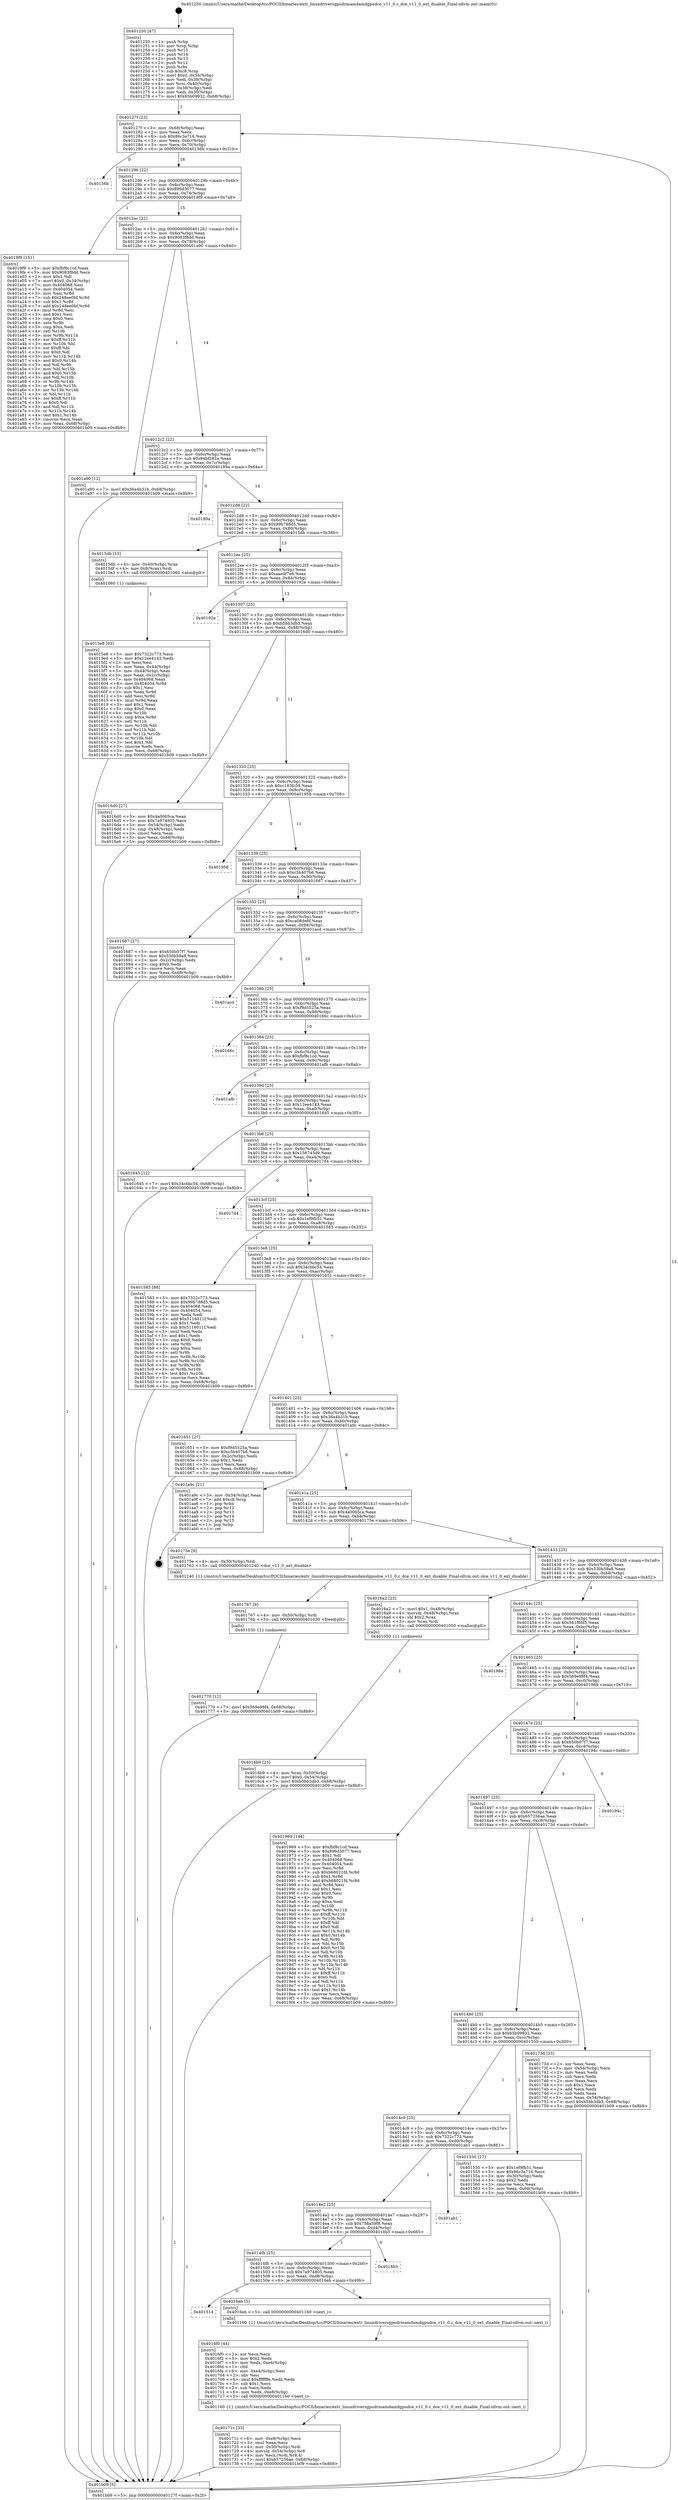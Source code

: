 digraph "0x401250" {
  label = "0x401250 (/mnt/c/Users/mathe/Desktop/tcc/POCII/binaries/extr_linuxdriversgpudrmamdamdgpudce_v11_0.c_dce_v11_0_ext_disable_Final-ollvm.out::main(0))"
  labelloc = "t"
  node[shape=record]

  Entry [label="",width=0.3,height=0.3,shape=circle,fillcolor=black,style=filled]
  "0x40127f" [label="{
     0x40127f [23]\l
     | [instrs]\l
     &nbsp;&nbsp;0x40127f \<+3\>: mov -0x68(%rbp),%eax\l
     &nbsp;&nbsp;0x401282 \<+2\>: mov %eax,%ecx\l
     &nbsp;&nbsp;0x401284 \<+6\>: sub $0x86c3a716,%ecx\l
     &nbsp;&nbsp;0x40128a \<+3\>: mov %eax,-0x6c(%rbp)\l
     &nbsp;&nbsp;0x40128d \<+3\>: mov %ecx,-0x70(%rbp)\l
     &nbsp;&nbsp;0x401290 \<+6\>: je 000000000040156b \<main+0x31b\>\l
  }"]
  "0x40156b" [label="{
     0x40156b\l
  }", style=dashed]
  "0x401296" [label="{
     0x401296 [22]\l
     | [instrs]\l
     &nbsp;&nbsp;0x401296 \<+5\>: jmp 000000000040129b \<main+0x4b\>\l
     &nbsp;&nbsp;0x40129b \<+3\>: mov -0x6c(%rbp),%eax\l
     &nbsp;&nbsp;0x40129e \<+5\>: sub $0x896d3077,%eax\l
     &nbsp;&nbsp;0x4012a3 \<+3\>: mov %eax,-0x74(%rbp)\l
     &nbsp;&nbsp;0x4012a6 \<+6\>: je 00000000004019f9 \<main+0x7a9\>\l
  }"]
  Exit [label="",width=0.3,height=0.3,shape=circle,fillcolor=black,style=filled,peripheries=2]
  "0x4019f9" [label="{
     0x4019f9 [151]\l
     | [instrs]\l
     &nbsp;&nbsp;0x4019f9 \<+5\>: mov $0xfbf8c1cd,%eax\l
     &nbsp;&nbsp;0x4019fe \<+5\>: mov $0x9083f8dd,%ecx\l
     &nbsp;&nbsp;0x401a03 \<+2\>: mov $0x1,%dl\l
     &nbsp;&nbsp;0x401a05 \<+7\>: movl $0x0,-0x34(%rbp)\l
     &nbsp;&nbsp;0x401a0c \<+7\>: mov 0x404068,%esi\l
     &nbsp;&nbsp;0x401a13 \<+7\>: mov 0x404054,%edi\l
     &nbsp;&nbsp;0x401a1a \<+3\>: mov %esi,%r8d\l
     &nbsp;&nbsp;0x401a1d \<+7\>: sub $0x248ee0bf,%r8d\l
     &nbsp;&nbsp;0x401a24 \<+4\>: sub $0x1,%r8d\l
     &nbsp;&nbsp;0x401a28 \<+7\>: add $0x248ee0bf,%r8d\l
     &nbsp;&nbsp;0x401a2f \<+4\>: imul %r8d,%esi\l
     &nbsp;&nbsp;0x401a33 \<+3\>: and $0x1,%esi\l
     &nbsp;&nbsp;0x401a36 \<+3\>: cmp $0x0,%esi\l
     &nbsp;&nbsp;0x401a39 \<+4\>: sete %r9b\l
     &nbsp;&nbsp;0x401a3d \<+3\>: cmp $0xa,%edi\l
     &nbsp;&nbsp;0x401a40 \<+4\>: setl %r10b\l
     &nbsp;&nbsp;0x401a44 \<+3\>: mov %r9b,%r11b\l
     &nbsp;&nbsp;0x401a47 \<+4\>: xor $0xff,%r11b\l
     &nbsp;&nbsp;0x401a4b \<+3\>: mov %r10b,%bl\l
     &nbsp;&nbsp;0x401a4e \<+3\>: xor $0xff,%bl\l
     &nbsp;&nbsp;0x401a51 \<+3\>: xor $0x0,%dl\l
     &nbsp;&nbsp;0x401a54 \<+3\>: mov %r11b,%r14b\l
     &nbsp;&nbsp;0x401a57 \<+4\>: and $0x0,%r14b\l
     &nbsp;&nbsp;0x401a5b \<+3\>: and %dl,%r9b\l
     &nbsp;&nbsp;0x401a5e \<+3\>: mov %bl,%r15b\l
     &nbsp;&nbsp;0x401a61 \<+4\>: and $0x0,%r15b\l
     &nbsp;&nbsp;0x401a65 \<+3\>: and %dl,%r10b\l
     &nbsp;&nbsp;0x401a68 \<+3\>: or %r9b,%r14b\l
     &nbsp;&nbsp;0x401a6b \<+3\>: or %r10b,%r15b\l
     &nbsp;&nbsp;0x401a6e \<+3\>: xor %r15b,%r14b\l
     &nbsp;&nbsp;0x401a71 \<+3\>: or %bl,%r11b\l
     &nbsp;&nbsp;0x401a74 \<+4\>: xor $0xff,%r11b\l
     &nbsp;&nbsp;0x401a78 \<+3\>: or $0x0,%dl\l
     &nbsp;&nbsp;0x401a7b \<+3\>: and %dl,%r11b\l
     &nbsp;&nbsp;0x401a7e \<+3\>: or %r11b,%r14b\l
     &nbsp;&nbsp;0x401a81 \<+4\>: test $0x1,%r14b\l
     &nbsp;&nbsp;0x401a85 \<+3\>: cmovne %ecx,%eax\l
     &nbsp;&nbsp;0x401a88 \<+3\>: mov %eax,-0x68(%rbp)\l
     &nbsp;&nbsp;0x401a8b \<+5\>: jmp 0000000000401b09 \<main+0x8b9\>\l
  }"]
  "0x4012ac" [label="{
     0x4012ac [22]\l
     | [instrs]\l
     &nbsp;&nbsp;0x4012ac \<+5\>: jmp 00000000004012b1 \<main+0x61\>\l
     &nbsp;&nbsp;0x4012b1 \<+3\>: mov -0x6c(%rbp),%eax\l
     &nbsp;&nbsp;0x4012b4 \<+5\>: sub $0x9083f8dd,%eax\l
     &nbsp;&nbsp;0x4012b9 \<+3\>: mov %eax,-0x78(%rbp)\l
     &nbsp;&nbsp;0x4012bc \<+6\>: je 0000000000401a90 \<main+0x840\>\l
  }"]
  "0x401770" [label="{
     0x401770 [12]\l
     | [instrs]\l
     &nbsp;&nbsp;0x401770 \<+7\>: movl $0x569e98f4,-0x68(%rbp)\l
     &nbsp;&nbsp;0x401777 \<+5\>: jmp 0000000000401b09 \<main+0x8b9\>\l
  }"]
  "0x401a90" [label="{
     0x401a90 [12]\l
     | [instrs]\l
     &nbsp;&nbsp;0x401a90 \<+7\>: movl $0x36a4b31b,-0x68(%rbp)\l
     &nbsp;&nbsp;0x401a97 \<+5\>: jmp 0000000000401b09 \<main+0x8b9\>\l
  }"]
  "0x4012c2" [label="{
     0x4012c2 [22]\l
     | [instrs]\l
     &nbsp;&nbsp;0x4012c2 \<+5\>: jmp 00000000004012c7 \<main+0x77\>\l
     &nbsp;&nbsp;0x4012c7 \<+3\>: mov -0x6c(%rbp),%eax\l
     &nbsp;&nbsp;0x4012ca \<+5\>: sub $0x94bf282a,%eax\l
     &nbsp;&nbsp;0x4012cf \<+3\>: mov %eax,-0x7c(%rbp)\l
     &nbsp;&nbsp;0x4012d2 \<+6\>: je 000000000040189a \<main+0x64a\>\l
  }"]
  "0x401767" [label="{
     0x401767 [9]\l
     | [instrs]\l
     &nbsp;&nbsp;0x401767 \<+4\>: mov -0x50(%rbp),%rdi\l
     &nbsp;&nbsp;0x40176b \<+5\>: call 0000000000401030 \<free@plt\>\l
     | [calls]\l
     &nbsp;&nbsp;0x401030 \{1\} (unknown)\l
  }"]
  "0x40189a" [label="{
     0x40189a\l
  }", style=dashed]
  "0x4012d8" [label="{
     0x4012d8 [22]\l
     | [instrs]\l
     &nbsp;&nbsp;0x4012d8 \<+5\>: jmp 00000000004012dd \<main+0x8d\>\l
     &nbsp;&nbsp;0x4012dd \<+3\>: mov -0x6c(%rbp),%eax\l
     &nbsp;&nbsp;0x4012e0 \<+5\>: sub $0x99b788d5,%eax\l
     &nbsp;&nbsp;0x4012e5 \<+3\>: mov %eax,-0x80(%rbp)\l
     &nbsp;&nbsp;0x4012e8 \<+6\>: je 00000000004015db \<main+0x38b\>\l
  }"]
  "0x40171c" [label="{
     0x40171c [33]\l
     | [instrs]\l
     &nbsp;&nbsp;0x40171c \<+6\>: mov -0xe8(%rbp),%ecx\l
     &nbsp;&nbsp;0x401722 \<+3\>: imul %eax,%ecx\l
     &nbsp;&nbsp;0x401725 \<+4\>: mov -0x50(%rbp),%rdi\l
     &nbsp;&nbsp;0x401729 \<+4\>: movslq -0x54(%rbp),%r8\l
     &nbsp;&nbsp;0x40172d \<+4\>: mov %ecx,(%rdi,%r8,4)\l
     &nbsp;&nbsp;0x401731 \<+7\>: movl $0x657256ae,-0x68(%rbp)\l
     &nbsp;&nbsp;0x401738 \<+5\>: jmp 0000000000401b09 \<main+0x8b9\>\l
  }"]
  "0x4015db" [label="{
     0x4015db [13]\l
     | [instrs]\l
     &nbsp;&nbsp;0x4015db \<+4\>: mov -0x40(%rbp),%rax\l
     &nbsp;&nbsp;0x4015df \<+4\>: mov 0x8(%rax),%rdi\l
     &nbsp;&nbsp;0x4015e3 \<+5\>: call 0000000000401060 \<atoi@plt\>\l
     | [calls]\l
     &nbsp;&nbsp;0x401060 \{1\} (unknown)\l
  }"]
  "0x4012ee" [label="{
     0x4012ee [25]\l
     | [instrs]\l
     &nbsp;&nbsp;0x4012ee \<+5\>: jmp 00000000004012f3 \<main+0xa3\>\l
     &nbsp;&nbsp;0x4012f3 \<+3\>: mov -0x6c(%rbp),%eax\l
     &nbsp;&nbsp;0x4012f6 \<+5\>: sub $0xaaedf7e6,%eax\l
     &nbsp;&nbsp;0x4012fb \<+6\>: mov %eax,-0x84(%rbp)\l
     &nbsp;&nbsp;0x401301 \<+6\>: je 000000000040192e \<main+0x6de\>\l
  }"]
  "0x4016f0" [label="{
     0x4016f0 [44]\l
     | [instrs]\l
     &nbsp;&nbsp;0x4016f0 \<+2\>: xor %ecx,%ecx\l
     &nbsp;&nbsp;0x4016f2 \<+5\>: mov $0x2,%edx\l
     &nbsp;&nbsp;0x4016f7 \<+6\>: mov %edx,-0xe4(%rbp)\l
     &nbsp;&nbsp;0x4016fd \<+1\>: cltd\l
     &nbsp;&nbsp;0x4016fe \<+6\>: mov -0xe4(%rbp),%esi\l
     &nbsp;&nbsp;0x401704 \<+2\>: idiv %esi\l
     &nbsp;&nbsp;0x401706 \<+6\>: imul $0xfffffffe,%edx,%edx\l
     &nbsp;&nbsp;0x40170c \<+3\>: sub $0x1,%ecx\l
     &nbsp;&nbsp;0x40170f \<+2\>: sub %ecx,%edx\l
     &nbsp;&nbsp;0x401711 \<+6\>: mov %edx,-0xe8(%rbp)\l
     &nbsp;&nbsp;0x401717 \<+5\>: call 0000000000401160 \<next_i\>\l
     | [calls]\l
     &nbsp;&nbsp;0x401160 \{1\} (/mnt/c/Users/mathe/Desktop/tcc/POCII/binaries/extr_linuxdriversgpudrmamdamdgpudce_v11_0.c_dce_v11_0_ext_disable_Final-ollvm.out::next_i)\l
  }"]
  "0x40192e" [label="{
     0x40192e\l
  }", style=dashed]
  "0x401307" [label="{
     0x401307 [25]\l
     | [instrs]\l
     &nbsp;&nbsp;0x401307 \<+5\>: jmp 000000000040130c \<main+0xbc\>\l
     &nbsp;&nbsp;0x40130c \<+3\>: mov -0x6c(%rbp),%eax\l
     &nbsp;&nbsp;0x40130f \<+5\>: sub $0xb5bb3db3,%eax\l
     &nbsp;&nbsp;0x401314 \<+6\>: mov %eax,-0x88(%rbp)\l
     &nbsp;&nbsp;0x40131a \<+6\>: je 00000000004016d0 \<main+0x480\>\l
  }"]
  "0x401514" [label="{
     0x401514\l
  }", style=dashed]
  "0x4016d0" [label="{
     0x4016d0 [27]\l
     | [instrs]\l
     &nbsp;&nbsp;0x4016d0 \<+5\>: mov $0x4a0065ca,%eax\l
     &nbsp;&nbsp;0x4016d5 \<+5\>: mov $0x7a974805,%ecx\l
     &nbsp;&nbsp;0x4016da \<+3\>: mov -0x54(%rbp),%edx\l
     &nbsp;&nbsp;0x4016dd \<+3\>: cmp -0x48(%rbp),%edx\l
     &nbsp;&nbsp;0x4016e0 \<+3\>: cmovl %ecx,%eax\l
     &nbsp;&nbsp;0x4016e3 \<+3\>: mov %eax,-0x68(%rbp)\l
     &nbsp;&nbsp;0x4016e6 \<+5\>: jmp 0000000000401b09 \<main+0x8b9\>\l
  }"]
  "0x401320" [label="{
     0x401320 [25]\l
     | [instrs]\l
     &nbsp;&nbsp;0x401320 \<+5\>: jmp 0000000000401325 \<main+0xd5\>\l
     &nbsp;&nbsp;0x401325 \<+3\>: mov -0x6c(%rbp),%eax\l
     &nbsp;&nbsp;0x401328 \<+5\>: sub $0xc183fc59,%eax\l
     &nbsp;&nbsp;0x40132d \<+6\>: mov %eax,-0x8c(%rbp)\l
     &nbsp;&nbsp;0x401333 \<+6\>: je 0000000000401958 \<main+0x708\>\l
  }"]
  "0x4016eb" [label="{
     0x4016eb [5]\l
     | [instrs]\l
     &nbsp;&nbsp;0x4016eb \<+5\>: call 0000000000401160 \<next_i\>\l
     | [calls]\l
     &nbsp;&nbsp;0x401160 \{1\} (/mnt/c/Users/mathe/Desktop/tcc/POCII/binaries/extr_linuxdriversgpudrmamdamdgpudce_v11_0.c_dce_v11_0_ext_disable_Final-ollvm.out::next_i)\l
  }"]
  "0x401958" [label="{
     0x401958\l
  }", style=dashed]
  "0x401339" [label="{
     0x401339 [25]\l
     | [instrs]\l
     &nbsp;&nbsp;0x401339 \<+5\>: jmp 000000000040133e \<main+0xee\>\l
     &nbsp;&nbsp;0x40133e \<+3\>: mov -0x6c(%rbp),%eax\l
     &nbsp;&nbsp;0x401341 \<+5\>: sub $0xc5b407b6,%eax\l
     &nbsp;&nbsp;0x401346 \<+6\>: mov %eax,-0x90(%rbp)\l
     &nbsp;&nbsp;0x40134c \<+6\>: je 0000000000401687 \<main+0x437\>\l
  }"]
  "0x4014fb" [label="{
     0x4014fb [25]\l
     | [instrs]\l
     &nbsp;&nbsp;0x4014fb \<+5\>: jmp 0000000000401500 \<main+0x2b0\>\l
     &nbsp;&nbsp;0x401500 \<+3\>: mov -0x6c(%rbp),%eax\l
     &nbsp;&nbsp;0x401503 \<+5\>: sub $0x7a974805,%eax\l
     &nbsp;&nbsp;0x401508 \<+6\>: mov %eax,-0xd8(%rbp)\l
     &nbsp;&nbsp;0x40150e \<+6\>: je 00000000004016eb \<main+0x49b\>\l
  }"]
  "0x401687" [label="{
     0x401687 [27]\l
     | [instrs]\l
     &nbsp;&nbsp;0x401687 \<+5\>: mov $0x650b07f7,%eax\l
     &nbsp;&nbsp;0x40168c \<+5\>: mov $0x530b59a8,%ecx\l
     &nbsp;&nbsp;0x401691 \<+3\>: mov -0x2c(%rbp),%edx\l
     &nbsp;&nbsp;0x401694 \<+3\>: cmp $0x0,%edx\l
     &nbsp;&nbsp;0x401697 \<+3\>: cmove %ecx,%eax\l
     &nbsp;&nbsp;0x40169a \<+3\>: mov %eax,-0x68(%rbp)\l
     &nbsp;&nbsp;0x40169d \<+5\>: jmp 0000000000401b09 \<main+0x8b9\>\l
  }"]
  "0x401352" [label="{
     0x401352 [25]\l
     | [instrs]\l
     &nbsp;&nbsp;0x401352 \<+5\>: jmp 0000000000401357 \<main+0x107\>\l
     &nbsp;&nbsp;0x401357 \<+3\>: mov -0x6c(%rbp),%eax\l
     &nbsp;&nbsp;0x40135a \<+5\>: sub $0xca06de6f,%eax\l
     &nbsp;&nbsp;0x40135f \<+6\>: mov %eax,-0x94(%rbp)\l
     &nbsp;&nbsp;0x401365 \<+6\>: je 0000000000401acd \<main+0x87d\>\l
  }"]
  "0x4018b5" [label="{
     0x4018b5\l
  }", style=dashed]
  "0x401acd" [label="{
     0x401acd\l
  }", style=dashed]
  "0x40136b" [label="{
     0x40136b [25]\l
     | [instrs]\l
     &nbsp;&nbsp;0x40136b \<+5\>: jmp 0000000000401370 \<main+0x120\>\l
     &nbsp;&nbsp;0x401370 \<+3\>: mov -0x6c(%rbp),%eax\l
     &nbsp;&nbsp;0x401373 \<+5\>: sub $0xf9d5525a,%eax\l
     &nbsp;&nbsp;0x401378 \<+6\>: mov %eax,-0x98(%rbp)\l
     &nbsp;&nbsp;0x40137e \<+6\>: je 000000000040166c \<main+0x41c\>\l
  }"]
  "0x4014e2" [label="{
     0x4014e2 [25]\l
     | [instrs]\l
     &nbsp;&nbsp;0x4014e2 \<+5\>: jmp 00000000004014e7 \<main+0x297\>\l
     &nbsp;&nbsp;0x4014e7 \<+3\>: mov -0x6c(%rbp),%eax\l
     &nbsp;&nbsp;0x4014ea \<+5\>: sub $0x758a59f8,%eax\l
     &nbsp;&nbsp;0x4014ef \<+6\>: mov %eax,-0xd4(%rbp)\l
     &nbsp;&nbsp;0x4014f5 \<+6\>: je 00000000004018b5 \<main+0x665\>\l
  }"]
  "0x40166c" [label="{
     0x40166c\l
  }", style=dashed]
  "0x401384" [label="{
     0x401384 [25]\l
     | [instrs]\l
     &nbsp;&nbsp;0x401384 \<+5\>: jmp 0000000000401389 \<main+0x139\>\l
     &nbsp;&nbsp;0x401389 \<+3\>: mov -0x6c(%rbp),%eax\l
     &nbsp;&nbsp;0x40138c \<+5\>: sub $0xfbf8c1cd,%eax\l
     &nbsp;&nbsp;0x401391 \<+6\>: mov %eax,-0x9c(%rbp)\l
     &nbsp;&nbsp;0x401397 \<+6\>: je 0000000000401afb \<main+0x8ab\>\l
  }"]
  "0x401ab1" [label="{
     0x401ab1\l
  }", style=dashed]
  "0x401afb" [label="{
     0x401afb\l
  }", style=dashed]
  "0x40139d" [label="{
     0x40139d [25]\l
     | [instrs]\l
     &nbsp;&nbsp;0x40139d \<+5\>: jmp 00000000004013a2 \<main+0x152\>\l
     &nbsp;&nbsp;0x4013a2 \<+3\>: mov -0x6c(%rbp),%eax\l
     &nbsp;&nbsp;0x4013a5 \<+5\>: sub $0x12ee4143,%eax\l
     &nbsp;&nbsp;0x4013aa \<+6\>: mov %eax,-0xa0(%rbp)\l
     &nbsp;&nbsp;0x4013b0 \<+6\>: je 0000000000401645 \<main+0x3f5\>\l
  }"]
  "0x4016b9" [label="{
     0x4016b9 [23]\l
     | [instrs]\l
     &nbsp;&nbsp;0x4016b9 \<+4\>: mov %rax,-0x50(%rbp)\l
     &nbsp;&nbsp;0x4016bd \<+7\>: movl $0x0,-0x54(%rbp)\l
     &nbsp;&nbsp;0x4016c4 \<+7\>: movl $0xb5bb3db3,-0x68(%rbp)\l
     &nbsp;&nbsp;0x4016cb \<+5\>: jmp 0000000000401b09 \<main+0x8b9\>\l
  }"]
  "0x401645" [label="{
     0x401645 [12]\l
     | [instrs]\l
     &nbsp;&nbsp;0x401645 \<+7\>: movl $0x34cbbc54,-0x68(%rbp)\l
     &nbsp;&nbsp;0x40164c \<+5\>: jmp 0000000000401b09 \<main+0x8b9\>\l
  }"]
  "0x4013b6" [label="{
     0x4013b6 [25]\l
     | [instrs]\l
     &nbsp;&nbsp;0x4013b6 \<+5\>: jmp 00000000004013bb \<main+0x16b\>\l
     &nbsp;&nbsp;0x4013bb \<+3\>: mov -0x6c(%rbp),%eax\l
     &nbsp;&nbsp;0x4013be \<+5\>: sub $0x156743d9,%eax\l
     &nbsp;&nbsp;0x4013c3 \<+6\>: mov %eax,-0xa4(%rbp)\l
     &nbsp;&nbsp;0x4013c9 \<+6\>: je 00000000004017d4 \<main+0x584\>\l
  }"]
  "0x4015e8" [label="{
     0x4015e8 [93]\l
     | [instrs]\l
     &nbsp;&nbsp;0x4015e8 \<+5\>: mov $0x7322c773,%ecx\l
     &nbsp;&nbsp;0x4015ed \<+5\>: mov $0x12ee4143,%edx\l
     &nbsp;&nbsp;0x4015f2 \<+2\>: xor %esi,%esi\l
     &nbsp;&nbsp;0x4015f4 \<+3\>: mov %eax,-0x44(%rbp)\l
     &nbsp;&nbsp;0x4015f7 \<+3\>: mov -0x44(%rbp),%eax\l
     &nbsp;&nbsp;0x4015fa \<+3\>: mov %eax,-0x2c(%rbp)\l
     &nbsp;&nbsp;0x4015fd \<+7\>: mov 0x404068,%eax\l
     &nbsp;&nbsp;0x401604 \<+8\>: mov 0x404054,%r8d\l
     &nbsp;&nbsp;0x40160c \<+3\>: sub $0x1,%esi\l
     &nbsp;&nbsp;0x40160f \<+3\>: mov %eax,%r9d\l
     &nbsp;&nbsp;0x401612 \<+3\>: add %esi,%r9d\l
     &nbsp;&nbsp;0x401615 \<+4\>: imul %r9d,%eax\l
     &nbsp;&nbsp;0x401619 \<+3\>: and $0x1,%eax\l
     &nbsp;&nbsp;0x40161c \<+3\>: cmp $0x0,%eax\l
     &nbsp;&nbsp;0x40161f \<+4\>: sete %r10b\l
     &nbsp;&nbsp;0x401623 \<+4\>: cmp $0xa,%r8d\l
     &nbsp;&nbsp;0x401627 \<+4\>: setl %r11b\l
     &nbsp;&nbsp;0x40162b \<+3\>: mov %r10b,%bl\l
     &nbsp;&nbsp;0x40162e \<+3\>: and %r11b,%bl\l
     &nbsp;&nbsp;0x401631 \<+3\>: xor %r11b,%r10b\l
     &nbsp;&nbsp;0x401634 \<+3\>: or %r10b,%bl\l
     &nbsp;&nbsp;0x401637 \<+3\>: test $0x1,%bl\l
     &nbsp;&nbsp;0x40163a \<+3\>: cmovne %edx,%ecx\l
     &nbsp;&nbsp;0x40163d \<+3\>: mov %ecx,-0x68(%rbp)\l
     &nbsp;&nbsp;0x401640 \<+5\>: jmp 0000000000401b09 \<main+0x8b9\>\l
  }"]
  "0x4017d4" [label="{
     0x4017d4\l
  }", style=dashed]
  "0x4013cf" [label="{
     0x4013cf [25]\l
     | [instrs]\l
     &nbsp;&nbsp;0x4013cf \<+5\>: jmp 00000000004013d4 \<main+0x184\>\l
     &nbsp;&nbsp;0x4013d4 \<+3\>: mov -0x6c(%rbp),%eax\l
     &nbsp;&nbsp;0x4013d7 \<+5\>: sub $0x1ef9fb51,%eax\l
     &nbsp;&nbsp;0x4013dc \<+6\>: mov %eax,-0xa8(%rbp)\l
     &nbsp;&nbsp;0x4013e2 \<+6\>: je 0000000000401583 \<main+0x333\>\l
  }"]
  "0x401250" [label="{
     0x401250 [47]\l
     | [instrs]\l
     &nbsp;&nbsp;0x401250 \<+1\>: push %rbp\l
     &nbsp;&nbsp;0x401251 \<+3\>: mov %rsp,%rbp\l
     &nbsp;&nbsp;0x401254 \<+2\>: push %r15\l
     &nbsp;&nbsp;0x401256 \<+2\>: push %r14\l
     &nbsp;&nbsp;0x401258 \<+2\>: push %r13\l
     &nbsp;&nbsp;0x40125a \<+2\>: push %r12\l
     &nbsp;&nbsp;0x40125c \<+1\>: push %rbx\l
     &nbsp;&nbsp;0x40125d \<+7\>: sub $0xc8,%rsp\l
     &nbsp;&nbsp;0x401264 \<+7\>: movl $0x0,-0x34(%rbp)\l
     &nbsp;&nbsp;0x40126b \<+3\>: mov %edi,-0x38(%rbp)\l
     &nbsp;&nbsp;0x40126e \<+4\>: mov %rsi,-0x40(%rbp)\l
     &nbsp;&nbsp;0x401272 \<+3\>: mov -0x38(%rbp),%edi\l
     &nbsp;&nbsp;0x401275 \<+3\>: mov %edi,-0x30(%rbp)\l
     &nbsp;&nbsp;0x401278 \<+7\>: movl $0x65b09932,-0x68(%rbp)\l
  }"]
  "0x401583" [label="{
     0x401583 [88]\l
     | [instrs]\l
     &nbsp;&nbsp;0x401583 \<+5\>: mov $0x7322c773,%eax\l
     &nbsp;&nbsp;0x401588 \<+5\>: mov $0x99b788d5,%ecx\l
     &nbsp;&nbsp;0x40158d \<+7\>: mov 0x404068,%edx\l
     &nbsp;&nbsp;0x401594 \<+7\>: mov 0x404054,%esi\l
     &nbsp;&nbsp;0x40159b \<+2\>: mov %edx,%edi\l
     &nbsp;&nbsp;0x40159d \<+6\>: add $0x5116011f,%edi\l
     &nbsp;&nbsp;0x4015a3 \<+3\>: sub $0x1,%edi\l
     &nbsp;&nbsp;0x4015a6 \<+6\>: sub $0x5116011f,%edi\l
     &nbsp;&nbsp;0x4015ac \<+3\>: imul %edi,%edx\l
     &nbsp;&nbsp;0x4015af \<+3\>: and $0x1,%edx\l
     &nbsp;&nbsp;0x4015b2 \<+3\>: cmp $0x0,%edx\l
     &nbsp;&nbsp;0x4015b5 \<+4\>: sete %r8b\l
     &nbsp;&nbsp;0x4015b9 \<+3\>: cmp $0xa,%esi\l
     &nbsp;&nbsp;0x4015bc \<+4\>: setl %r9b\l
     &nbsp;&nbsp;0x4015c0 \<+3\>: mov %r8b,%r10b\l
     &nbsp;&nbsp;0x4015c3 \<+3\>: and %r9b,%r10b\l
     &nbsp;&nbsp;0x4015c6 \<+3\>: xor %r9b,%r8b\l
     &nbsp;&nbsp;0x4015c9 \<+3\>: or %r8b,%r10b\l
     &nbsp;&nbsp;0x4015cc \<+4\>: test $0x1,%r10b\l
     &nbsp;&nbsp;0x4015d0 \<+3\>: cmovne %ecx,%eax\l
     &nbsp;&nbsp;0x4015d3 \<+3\>: mov %eax,-0x68(%rbp)\l
     &nbsp;&nbsp;0x4015d6 \<+5\>: jmp 0000000000401b09 \<main+0x8b9\>\l
  }"]
  "0x4013e8" [label="{
     0x4013e8 [25]\l
     | [instrs]\l
     &nbsp;&nbsp;0x4013e8 \<+5\>: jmp 00000000004013ed \<main+0x19d\>\l
     &nbsp;&nbsp;0x4013ed \<+3\>: mov -0x6c(%rbp),%eax\l
     &nbsp;&nbsp;0x4013f0 \<+5\>: sub $0x34cbbc54,%eax\l
     &nbsp;&nbsp;0x4013f5 \<+6\>: mov %eax,-0xac(%rbp)\l
     &nbsp;&nbsp;0x4013fb \<+6\>: je 0000000000401651 \<main+0x401\>\l
  }"]
  "0x401b09" [label="{
     0x401b09 [5]\l
     | [instrs]\l
     &nbsp;&nbsp;0x401b09 \<+5\>: jmp 000000000040127f \<main+0x2f\>\l
  }"]
  "0x401651" [label="{
     0x401651 [27]\l
     | [instrs]\l
     &nbsp;&nbsp;0x401651 \<+5\>: mov $0xf9d5525a,%eax\l
     &nbsp;&nbsp;0x401656 \<+5\>: mov $0xc5b407b6,%ecx\l
     &nbsp;&nbsp;0x40165b \<+3\>: mov -0x2c(%rbp),%edx\l
     &nbsp;&nbsp;0x40165e \<+3\>: cmp $0x1,%edx\l
     &nbsp;&nbsp;0x401661 \<+3\>: cmovl %ecx,%eax\l
     &nbsp;&nbsp;0x401664 \<+3\>: mov %eax,-0x68(%rbp)\l
     &nbsp;&nbsp;0x401667 \<+5\>: jmp 0000000000401b09 \<main+0x8b9\>\l
  }"]
  "0x401401" [label="{
     0x401401 [25]\l
     | [instrs]\l
     &nbsp;&nbsp;0x401401 \<+5\>: jmp 0000000000401406 \<main+0x1b6\>\l
     &nbsp;&nbsp;0x401406 \<+3\>: mov -0x6c(%rbp),%eax\l
     &nbsp;&nbsp;0x401409 \<+5\>: sub $0x36a4b31b,%eax\l
     &nbsp;&nbsp;0x40140e \<+6\>: mov %eax,-0xb0(%rbp)\l
     &nbsp;&nbsp;0x401414 \<+6\>: je 0000000000401a9c \<main+0x84c\>\l
  }"]
  "0x4014c9" [label="{
     0x4014c9 [25]\l
     | [instrs]\l
     &nbsp;&nbsp;0x4014c9 \<+5\>: jmp 00000000004014ce \<main+0x27e\>\l
     &nbsp;&nbsp;0x4014ce \<+3\>: mov -0x6c(%rbp),%eax\l
     &nbsp;&nbsp;0x4014d1 \<+5\>: sub $0x7322c773,%eax\l
     &nbsp;&nbsp;0x4014d6 \<+6\>: mov %eax,-0xd0(%rbp)\l
     &nbsp;&nbsp;0x4014dc \<+6\>: je 0000000000401ab1 \<main+0x861\>\l
  }"]
  "0x401a9c" [label="{
     0x401a9c [21]\l
     | [instrs]\l
     &nbsp;&nbsp;0x401a9c \<+3\>: mov -0x34(%rbp),%eax\l
     &nbsp;&nbsp;0x401a9f \<+7\>: add $0xc8,%rsp\l
     &nbsp;&nbsp;0x401aa6 \<+1\>: pop %rbx\l
     &nbsp;&nbsp;0x401aa7 \<+2\>: pop %r12\l
     &nbsp;&nbsp;0x401aa9 \<+2\>: pop %r13\l
     &nbsp;&nbsp;0x401aab \<+2\>: pop %r14\l
     &nbsp;&nbsp;0x401aad \<+2\>: pop %r15\l
     &nbsp;&nbsp;0x401aaf \<+1\>: pop %rbp\l
     &nbsp;&nbsp;0x401ab0 \<+1\>: ret\l
  }"]
  "0x40141a" [label="{
     0x40141a [25]\l
     | [instrs]\l
     &nbsp;&nbsp;0x40141a \<+5\>: jmp 000000000040141f \<main+0x1cf\>\l
     &nbsp;&nbsp;0x40141f \<+3\>: mov -0x6c(%rbp),%eax\l
     &nbsp;&nbsp;0x401422 \<+5\>: sub $0x4a0065ca,%eax\l
     &nbsp;&nbsp;0x401427 \<+6\>: mov %eax,-0xb4(%rbp)\l
     &nbsp;&nbsp;0x40142d \<+6\>: je 000000000040175e \<main+0x50e\>\l
  }"]
  "0x401550" [label="{
     0x401550 [27]\l
     | [instrs]\l
     &nbsp;&nbsp;0x401550 \<+5\>: mov $0x1ef9fb51,%eax\l
     &nbsp;&nbsp;0x401555 \<+5\>: mov $0x86c3a716,%ecx\l
     &nbsp;&nbsp;0x40155a \<+3\>: mov -0x30(%rbp),%edx\l
     &nbsp;&nbsp;0x40155d \<+3\>: cmp $0x2,%edx\l
     &nbsp;&nbsp;0x401560 \<+3\>: cmovne %ecx,%eax\l
     &nbsp;&nbsp;0x401563 \<+3\>: mov %eax,-0x68(%rbp)\l
     &nbsp;&nbsp;0x401566 \<+5\>: jmp 0000000000401b09 \<main+0x8b9\>\l
  }"]
  "0x40175e" [label="{
     0x40175e [9]\l
     | [instrs]\l
     &nbsp;&nbsp;0x40175e \<+4\>: mov -0x50(%rbp),%rdi\l
     &nbsp;&nbsp;0x401762 \<+5\>: call 0000000000401240 \<dce_v11_0_ext_disable\>\l
     | [calls]\l
     &nbsp;&nbsp;0x401240 \{1\} (/mnt/c/Users/mathe/Desktop/tcc/POCII/binaries/extr_linuxdriversgpudrmamdamdgpudce_v11_0.c_dce_v11_0_ext_disable_Final-ollvm.out::dce_v11_0_ext_disable)\l
  }"]
  "0x401433" [label="{
     0x401433 [25]\l
     | [instrs]\l
     &nbsp;&nbsp;0x401433 \<+5\>: jmp 0000000000401438 \<main+0x1e8\>\l
     &nbsp;&nbsp;0x401438 \<+3\>: mov -0x6c(%rbp),%eax\l
     &nbsp;&nbsp;0x40143b \<+5\>: sub $0x530b59a8,%eax\l
     &nbsp;&nbsp;0x401440 \<+6\>: mov %eax,-0xb8(%rbp)\l
     &nbsp;&nbsp;0x401446 \<+6\>: je 00000000004016a2 \<main+0x452\>\l
  }"]
  "0x4014b0" [label="{
     0x4014b0 [25]\l
     | [instrs]\l
     &nbsp;&nbsp;0x4014b0 \<+5\>: jmp 00000000004014b5 \<main+0x265\>\l
     &nbsp;&nbsp;0x4014b5 \<+3\>: mov -0x6c(%rbp),%eax\l
     &nbsp;&nbsp;0x4014b8 \<+5\>: sub $0x65b09932,%eax\l
     &nbsp;&nbsp;0x4014bd \<+6\>: mov %eax,-0xcc(%rbp)\l
     &nbsp;&nbsp;0x4014c3 \<+6\>: je 0000000000401550 \<main+0x300\>\l
  }"]
  "0x4016a2" [label="{
     0x4016a2 [23]\l
     | [instrs]\l
     &nbsp;&nbsp;0x4016a2 \<+7\>: movl $0x1,-0x48(%rbp)\l
     &nbsp;&nbsp;0x4016a9 \<+4\>: movslq -0x48(%rbp),%rax\l
     &nbsp;&nbsp;0x4016ad \<+4\>: shl $0x2,%rax\l
     &nbsp;&nbsp;0x4016b1 \<+3\>: mov %rax,%rdi\l
     &nbsp;&nbsp;0x4016b4 \<+5\>: call 0000000000401050 \<malloc@plt\>\l
     | [calls]\l
     &nbsp;&nbsp;0x401050 \{1\} (unknown)\l
  }"]
  "0x40144c" [label="{
     0x40144c [25]\l
     | [instrs]\l
     &nbsp;&nbsp;0x40144c \<+5\>: jmp 0000000000401451 \<main+0x201\>\l
     &nbsp;&nbsp;0x401451 \<+3\>: mov -0x6c(%rbp),%eax\l
     &nbsp;&nbsp;0x401454 \<+5\>: sub $0x561f6fd5,%eax\l
     &nbsp;&nbsp;0x401459 \<+6\>: mov %eax,-0xbc(%rbp)\l
     &nbsp;&nbsp;0x40145f \<+6\>: je 000000000040188e \<main+0x63e\>\l
  }"]
  "0x40173d" [label="{
     0x40173d [33]\l
     | [instrs]\l
     &nbsp;&nbsp;0x40173d \<+2\>: xor %eax,%eax\l
     &nbsp;&nbsp;0x40173f \<+3\>: mov -0x54(%rbp),%ecx\l
     &nbsp;&nbsp;0x401742 \<+2\>: mov %eax,%edx\l
     &nbsp;&nbsp;0x401744 \<+2\>: sub %ecx,%edx\l
     &nbsp;&nbsp;0x401746 \<+2\>: mov %eax,%ecx\l
     &nbsp;&nbsp;0x401748 \<+3\>: sub $0x1,%ecx\l
     &nbsp;&nbsp;0x40174b \<+2\>: add %ecx,%edx\l
     &nbsp;&nbsp;0x40174d \<+2\>: sub %edx,%eax\l
     &nbsp;&nbsp;0x40174f \<+3\>: mov %eax,-0x54(%rbp)\l
     &nbsp;&nbsp;0x401752 \<+7\>: movl $0xb5bb3db3,-0x68(%rbp)\l
     &nbsp;&nbsp;0x401759 \<+5\>: jmp 0000000000401b09 \<main+0x8b9\>\l
  }"]
  "0x40188e" [label="{
     0x40188e\l
  }", style=dashed]
  "0x401465" [label="{
     0x401465 [25]\l
     | [instrs]\l
     &nbsp;&nbsp;0x401465 \<+5\>: jmp 000000000040146a \<main+0x21a\>\l
     &nbsp;&nbsp;0x40146a \<+3\>: mov -0x6c(%rbp),%eax\l
     &nbsp;&nbsp;0x40146d \<+5\>: sub $0x569e98f4,%eax\l
     &nbsp;&nbsp;0x401472 \<+6\>: mov %eax,-0xc0(%rbp)\l
     &nbsp;&nbsp;0x401478 \<+6\>: je 0000000000401969 \<main+0x719\>\l
  }"]
  "0x401497" [label="{
     0x401497 [25]\l
     | [instrs]\l
     &nbsp;&nbsp;0x401497 \<+5\>: jmp 000000000040149c \<main+0x24c\>\l
     &nbsp;&nbsp;0x40149c \<+3\>: mov -0x6c(%rbp),%eax\l
     &nbsp;&nbsp;0x40149f \<+5\>: sub $0x657256ae,%eax\l
     &nbsp;&nbsp;0x4014a4 \<+6\>: mov %eax,-0xc8(%rbp)\l
     &nbsp;&nbsp;0x4014aa \<+6\>: je 000000000040173d \<main+0x4ed\>\l
  }"]
  "0x401969" [label="{
     0x401969 [144]\l
     | [instrs]\l
     &nbsp;&nbsp;0x401969 \<+5\>: mov $0xfbf8c1cd,%eax\l
     &nbsp;&nbsp;0x40196e \<+5\>: mov $0x896d3077,%ecx\l
     &nbsp;&nbsp;0x401973 \<+2\>: mov $0x1,%dl\l
     &nbsp;&nbsp;0x401975 \<+7\>: mov 0x404068,%esi\l
     &nbsp;&nbsp;0x40197c \<+7\>: mov 0x404054,%edi\l
     &nbsp;&nbsp;0x401983 \<+3\>: mov %esi,%r8d\l
     &nbsp;&nbsp;0x401986 \<+7\>: sub $0xb68021fd,%r8d\l
     &nbsp;&nbsp;0x40198d \<+4\>: sub $0x1,%r8d\l
     &nbsp;&nbsp;0x401991 \<+7\>: add $0xb68021fd,%r8d\l
     &nbsp;&nbsp;0x401998 \<+4\>: imul %r8d,%esi\l
     &nbsp;&nbsp;0x40199c \<+3\>: and $0x1,%esi\l
     &nbsp;&nbsp;0x40199f \<+3\>: cmp $0x0,%esi\l
     &nbsp;&nbsp;0x4019a2 \<+4\>: sete %r9b\l
     &nbsp;&nbsp;0x4019a6 \<+3\>: cmp $0xa,%edi\l
     &nbsp;&nbsp;0x4019a9 \<+4\>: setl %r10b\l
     &nbsp;&nbsp;0x4019ad \<+3\>: mov %r9b,%r11b\l
     &nbsp;&nbsp;0x4019b0 \<+4\>: xor $0xff,%r11b\l
     &nbsp;&nbsp;0x4019b4 \<+3\>: mov %r10b,%bl\l
     &nbsp;&nbsp;0x4019b7 \<+3\>: xor $0xff,%bl\l
     &nbsp;&nbsp;0x4019ba \<+3\>: xor $0x0,%dl\l
     &nbsp;&nbsp;0x4019bd \<+3\>: mov %r11b,%r14b\l
     &nbsp;&nbsp;0x4019c0 \<+4\>: and $0x0,%r14b\l
     &nbsp;&nbsp;0x4019c4 \<+3\>: and %dl,%r9b\l
     &nbsp;&nbsp;0x4019c7 \<+3\>: mov %bl,%r15b\l
     &nbsp;&nbsp;0x4019ca \<+4\>: and $0x0,%r15b\l
     &nbsp;&nbsp;0x4019ce \<+3\>: and %dl,%r10b\l
     &nbsp;&nbsp;0x4019d1 \<+3\>: or %r9b,%r14b\l
     &nbsp;&nbsp;0x4019d4 \<+3\>: or %r10b,%r15b\l
     &nbsp;&nbsp;0x4019d7 \<+3\>: xor %r15b,%r14b\l
     &nbsp;&nbsp;0x4019da \<+3\>: or %bl,%r11b\l
     &nbsp;&nbsp;0x4019dd \<+4\>: xor $0xff,%r11b\l
     &nbsp;&nbsp;0x4019e1 \<+3\>: or $0x0,%dl\l
     &nbsp;&nbsp;0x4019e4 \<+3\>: and %dl,%r11b\l
     &nbsp;&nbsp;0x4019e7 \<+3\>: or %r11b,%r14b\l
     &nbsp;&nbsp;0x4019ea \<+4\>: test $0x1,%r14b\l
     &nbsp;&nbsp;0x4019ee \<+3\>: cmovne %ecx,%eax\l
     &nbsp;&nbsp;0x4019f1 \<+3\>: mov %eax,-0x68(%rbp)\l
     &nbsp;&nbsp;0x4019f4 \<+5\>: jmp 0000000000401b09 \<main+0x8b9\>\l
  }"]
  "0x40147e" [label="{
     0x40147e [25]\l
     | [instrs]\l
     &nbsp;&nbsp;0x40147e \<+5\>: jmp 0000000000401483 \<main+0x233\>\l
     &nbsp;&nbsp;0x401483 \<+3\>: mov -0x6c(%rbp),%eax\l
     &nbsp;&nbsp;0x401486 \<+5\>: sub $0x650b07f7,%eax\l
     &nbsp;&nbsp;0x40148b \<+6\>: mov %eax,-0xc4(%rbp)\l
     &nbsp;&nbsp;0x401491 \<+6\>: je 000000000040194c \<main+0x6fc\>\l
  }"]
  "0x40194c" [label="{
     0x40194c\l
  }", style=dashed]
  Entry -> "0x401250" [label=" 1"]
  "0x40127f" -> "0x40156b" [label=" 0"]
  "0x40127f" -> "0x401296" [label=" 16"]
  "0x401a9c" -> Exit [label=" 1"]
  "0x401296" -> "0x4019f9" [label=" 1"]
  "0x401296" -> "0x4012ac" [label=" 15"]
  "0x401a90" -> "0x401b09" [label=" 1"]
  "0x4012ac" -> "0x401a90" [label=" 1"]
  "0x4012ac" -> "0x4012c2" [label=" 14"]
  "0x4019f9" -> "0x401b09" [label=" 1"]
  "0x4012c2" -> "0x40189a" [label=" 0"]
  "0x4012c2" -> "0x4012d8" [label=" 14"]
  "0x401969" -> "0x401b09" [label=" 1"]
  "0x4012d8" -> "0x4015db" [label=" 1"]
  "0x4012d8" -> "0x4012ee" [label=" 13"]
  "0x401770" -> "0x401b09" [label=" 1"]
  "0x4012ee" -> "0x40192e" [label=" 0"]
  "0x4012ee" -> "0x401307" [label=" 13"]
  "0x401767" -> "0x401770" [label=" 1"]
  "0x401307" -> "0x4016d0" [label=" 2"]
  "0x401307" -> "0x401320" [label=" 11"]
  "0x40175e" -> "0x401767" [label=" 1"]
  "0x401320" -> "0x401958" [label=" 0"]
  "0x401320" -> "0x401339" [label=" 11"]
  "0x40173d" -> "0x401b09" [label=" 1"]
  "0x401339" -> "0x401687" [label=" 1"]
  "0x401339" -> "0x401352" [label=" 10"]
  "0x4016f0" -> "0x40171c" [label=" 1"]
  "0x401352" -> "0x401acd" [label=" 0"]
  "0x401352" -> "0x40136b" [label=" 10"]
  "0x4016eb" -> "0x4016f0" [label=" 1"]
  "0x40136b" -> "0x40166c" [label=" 0"]
  "0x40136b" -> "0x401384" [label=" 10"]
  "0x4014fb" -> "0x4016eb" [label=" 1"]
  "0x401384" -> "0x401afb" [label=" 0"]
  "0x401384" -> "0x40139d" [label=" 10"]
  "0x40171c" -> "0x401b09" [label=" 1"]
  "0x40139d" -> "0x401645" [label=" 1"]
  "0x40139d" -> "0x4013b6" [label=" 9"]
  "0x4014e2" -> "0x4018b5" [label=" 0"]
  "0x4013b6" -> "0x4017d4" [label=" 0"]
  "0x4013b6" -> "0x4013cf" [label=" 9"]
  "0x4014fb" -> "0x401514" [label=" 0"]
  "0x4013cf" -> "0x401583" [label=" 1"]
  "0x4013cf" -> "0x4013e8" [label=" 8"]
  "0x4014c9" -> "0x4014e2" [label=" 1"]
  "0x4013e8" -> "0x401651" [label=" 1"]
  "0x4013e8" -> "0x401401" [label=" 7"]
  "0x4014c9" -> "0x401ab1" [label=" 0"]
  "0x401401" -> "0x401a9c" [label=" 1"]
  "0x401401" -> "0x40141a" [label=" 6"]
  "0x4014e2" -> "0x4014fb" [label=" 1"]
  "0x40141a" -> "0x40175e" [label=" 1"]
  "0x40141a" -> "0x401433" [label=" 5"]
  "0x4016d0" -> "0x401b09" [label=" 2"]
  "0x401433" -> "0x4016a2" [label=" 1"]
  "0x401433" -> "0x40144c" [label=" 4"]
  "0x4016a2" -> "0x4016b9" [label=" 1"]
  "0x40144c" -> "0x40188e" [label=" 0"]
  "0x40144c" -> "0x401465" [label=" 4"]
  "0x401687" -> "0x401b09" [label=" 1"]
  "0x401465" -> "0x401969" [label=" 1"]
  "0x401465" -> "0x40147e" [label=" 3"]
  "0x401645" -> "0x401b09" [label=" 1"]
  "0x40147e" -> "0x40194c" [label=" 0"]
  "0x40147e" -> "0x401497" [label=" 3"]
  "0x401651" -> "0x401b09" [label=" 1"]
  "0x401497" -> "0x40173d" [label=" 1"]
  "0x401497" -> "0x4014b0" [label=" 2"]
  "0x4016b9" -> "0x401b09" [label=" 1"]
  "0x4014b0" -> "0x401550" [label=" 1"]
  "0x4014b0" -> "0x4014c9" [label=" 1"]
  "0x401550" -> "0x401b09" [label=" 1"]
  "0x401250" -> "0x40127f" [label=" 1"]
  "0x401b09" -> "0x40127f" [label=" 15"]
  "0x401583" -> "0x401b09" [label=" 1"]
  "0x4015db" -> "0x4015e8" [label=" 1"]
  "0x4015e8" -> "0x401b09" [label=" 1"]
}
